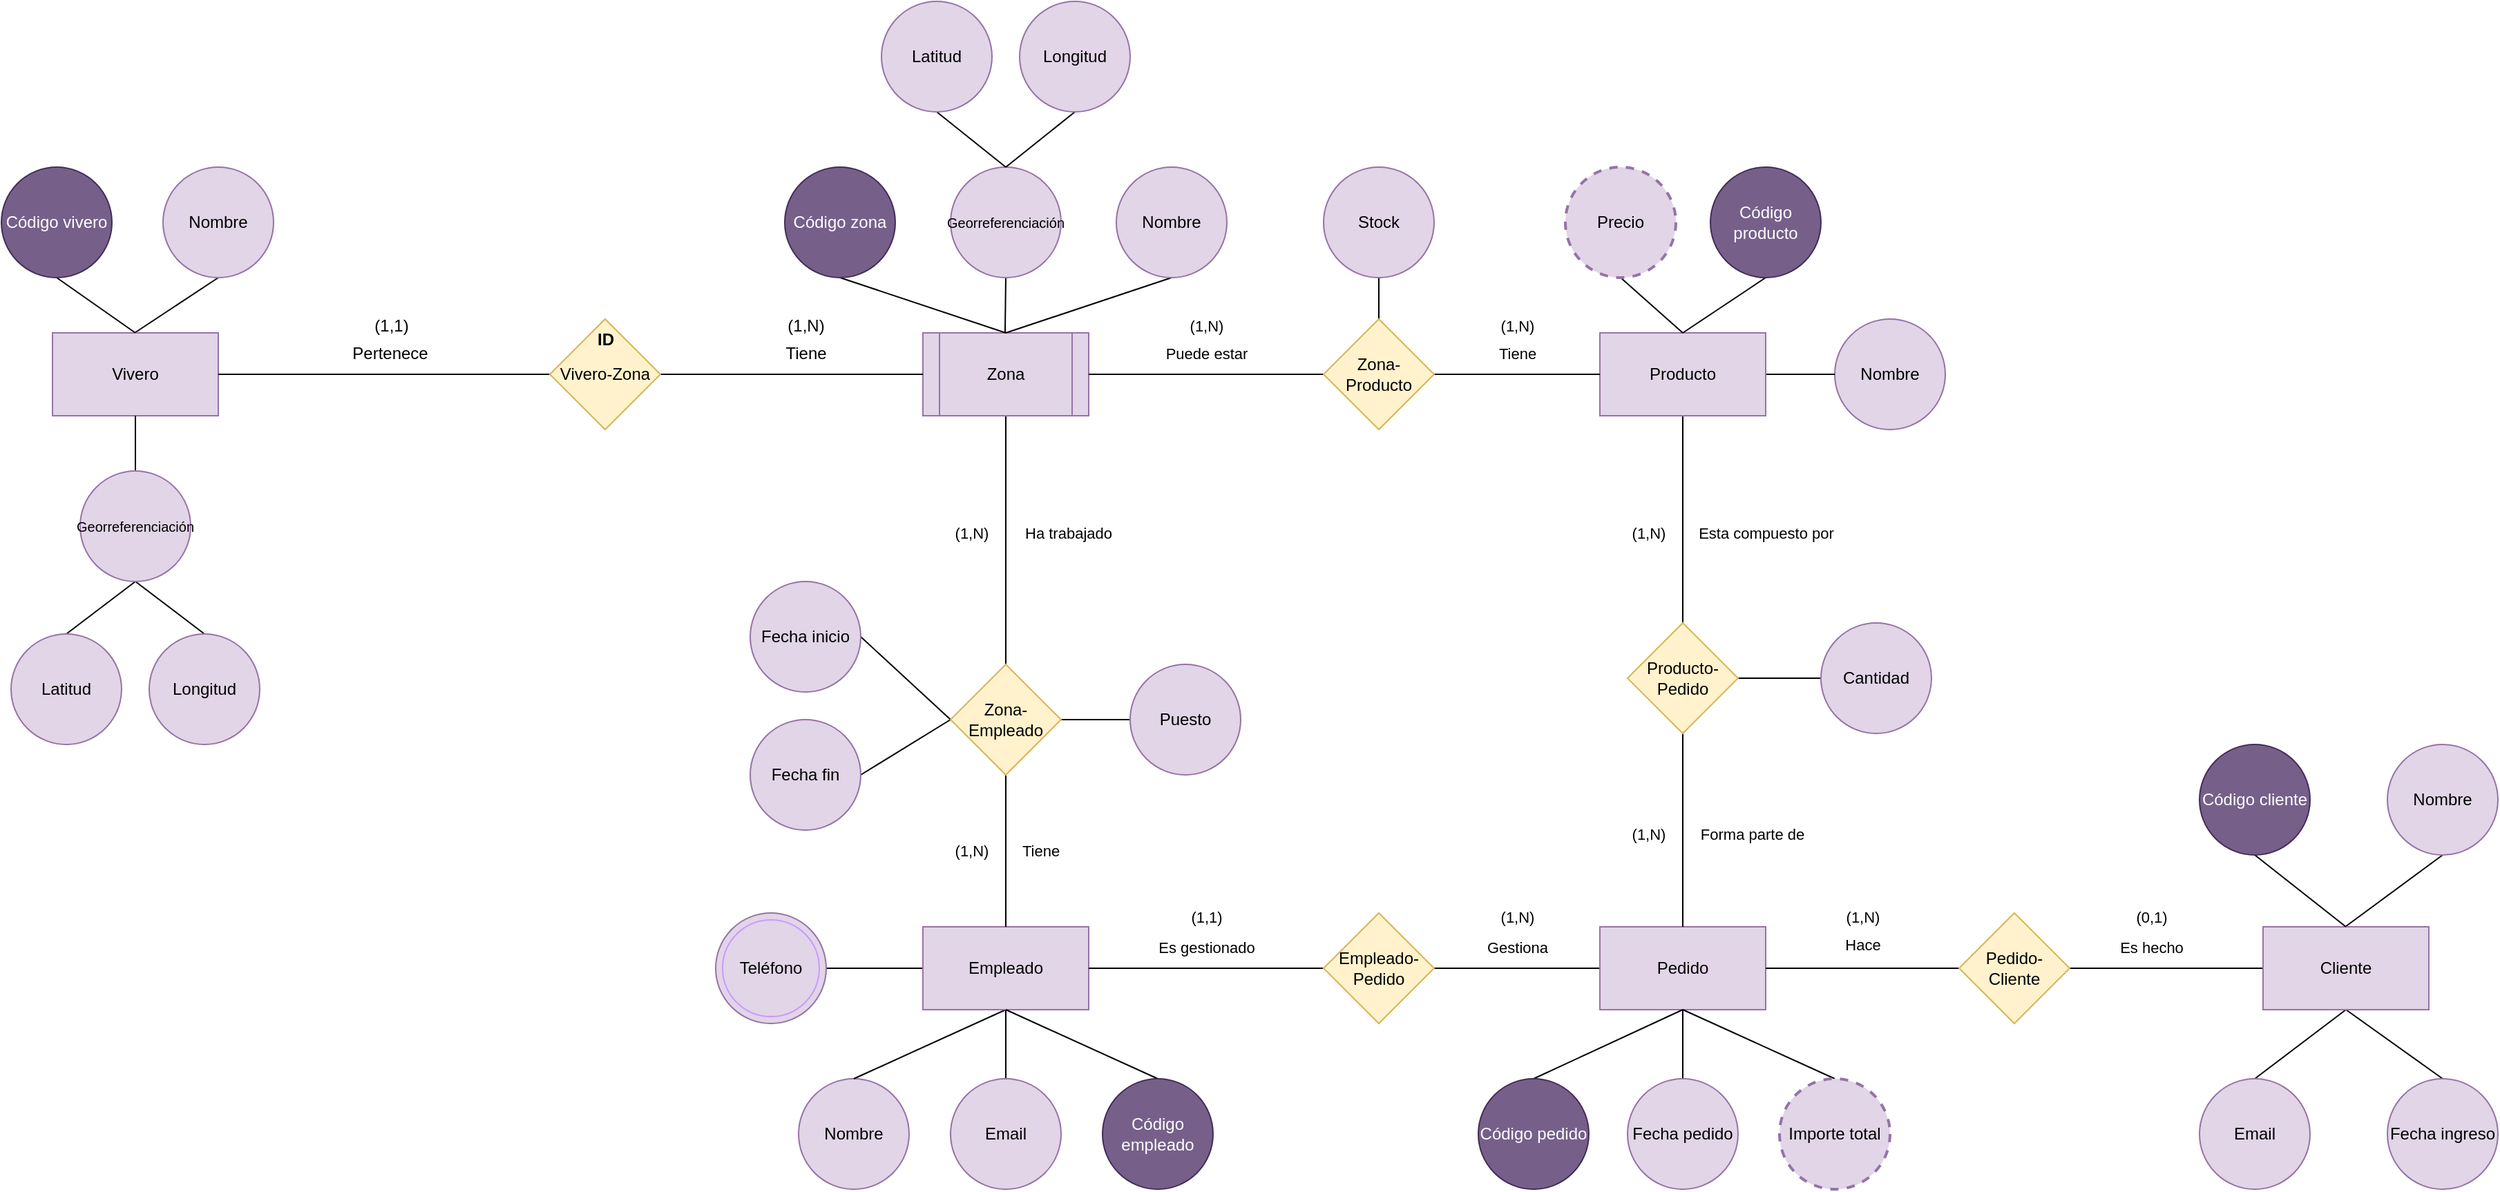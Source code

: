 <mxfile version="24.7.17">
  <diagram name="Página-1" id="ubwTDjvy3vEBKTq-KGEk">
    <mxGraphModel dx="699" dy="771" grid="1" gridSize="10" guides="1" tooltips="1" connect="1" arrows="1" fold="1" page="1" pageScale="1" pageWidth="827" pageHeight="1169" math="0" shadow="0">
      <root>
        <mxCell id="0" />
        <mxCell id="1" parent="0" />
        <mxCell id="lcXybXH8hZFBGXkuBmmu-11" style="edgeStyle=none;rounded=0;orthogonalLoop=1;jettySize=auto;html=1;exitX=0.5;exitY=1;exitDx=0;exitDy=0;endArrow=none;endFill=0;" parent="1" source="lcXybXH8hZFBGXkuBmmu-2" edge="1">
          <mxGeometry relative="1" as="geometry">
            <mxPoint x="229.471" y="350" as="targetPoint" />
          </mxGeometry>
        </mxCell>
        <mxCell id="lcXybXH8hZFBGXkuBmmu-2" value="Nombre" style="ellipse;whiteSpace=wrap;html=1;aspect=fixed;fillColor=#e1d5e7;strokeColor=#9673a6;" parent="1" vertex="1">
          <mxGeometry x="250" y="230" width="80" height="80" as="geometry" />
        </mxCell>
        <mxCell id="lcXybXH8hZFBGXkuBmmu-4" value="Vivero" style="rounded=0;whiteSpace=wrap;html=1;fillColor=#e1d5e7;strokeColor=#9673a6;" parent="1" vertex="1">
          <mxGeometry x="170" y="350" width="120" height="60" as="geometry" />
        </mxCell>
        <mxCell id="lcXybXH8hZFBGXkuBmmu-12" style="edgeStyle=none;rounded=0;orthogonalLoop=1;jettySize=auto;html=1;exitX=0.5;exitY=1;exitDx=0;exitDy=0;endArrow=none;endFill=0;" parent="1" source="lcXybXH8hZFBGXkuBmmu-5" edge="1">
          <mxGeometry relative="1" as="geometry">
            <mxPoint x="230" y="350" as="targetPoint" />
          </mxGeometry>
        </mxCell>
        <mxCell id="lcXybXH8hZFBGXkuBmmu-5" value="Código vivero" style="ellipse;whiteSpace=wrap;html=1;aspect=fixed;fillColor=#76608a;strokeColor=#432D57;fontColor=#ffffff;" parent="1" vertex="1">
          <mxGeometry x="133" y="230" width="80" height="80" as="geometry" />
        </mxCell>
        <mxCell id="lcXybXH8hZFBGXkuBmmu-13" style="edgeStyle=none;rounded=0;orthogonalLoop=1;jettySize=auto;html=1;exitX=0.5;exitY=0;exitDx=0;exitDy=0;entryX=0.5;entryY=1;entryDx=0;entryDy=0;endArrow=none;endFill=0;" parent="1" source="lcXybXH8hZFBGXkuBmmu-7" target="lcXybXH8hZFBGXkuBmmu-4" edge="1">
          <mxGeometry relative="1" as="geometry" />
        </mxCell>
        <mxCell id="Vtdq9XzQwyCrsFQMk_YT-7" style="edgeStyle=none;rounded=0;orthogonalLoop=1;jettySize=auto;html=1;exitX=0.5;exitY=1;exitDx=0;exitDy=0;entryX=0.5;entryY=0;entryDx=0;entryDy=0;endArrow=none;endFill=0;" parent="1" source="lcXybXH8hZFBGXkuBmmu-7" target="Vtdq9XzQwyCrsFQMk_YT-6" edge="1">
          <mxGeometry relative="1" as="geometry" />
        </mxCell>
        <mxCell id="Vtdq9XzQwyCrsFQMk_YT-8" style="edgeStyle=none;rounded=0;orthogonalLoop=1;jettySize=auto;html=1;exitX=0.5;exitY=1;exitDx=0;exitDy=0;entryX=0.5;entryY=0;entryDx=0;entryDy=0;endArrow=none;endFill=0;" parent="1" source="lcXybXH8hZFBGXkuBmmu-7" target="Vtdq9XzQwyCrsFQMk_YT-5" edge="1">
          <mxGeometry relative="1" as="geometry" />
        </mxCell>
        <mxCell id="lcXybXH8hZFBGXkuBmmu-7" value="&lt;font style=&quot;font-size: 10px;&quot;&gt;Georreferenciación&lt;/font&gt;" style="ellipse;whiteSpace=wrap;html=1;aspect=fixed;fillColor=#e1d5e7;strokeColor=#9673a6;" parent="1" vertex="1">
          <mxGeometry x="190" y="450" width="80" height="80" as="geometry" />
        </mxCell>
        <mxCell id="lcXybXH8hZFBGXkuBmmu-15" style="edgeStyle=none;rounded=0;orthogonalLoop=1;jettySize=auto;html=1;exitX=0.5;exitY=1;exitDx=0;exitDy=0;endArrow=none;endFill=0;" parent="1" source="Vtdq9XzQwyCrsFQMk_YT-11" edge="1">
          <mxGeometry relative="1" as="geometry">
            <mxPoint x="859.471" y="350" as="targetPoint" />
            <mxPoint x="860" y="310" as="sourcePoint" />
          </mxGeometry>
        </mxCell>
        <mxCell id="lcXybXH8hZFBGXkuBmmu-70" style="edgeStyle=none;shape=connector;rounded=0;orthogonalLoop=1;jettySize=auto;html=1;exitX=0.5;exitY=1;exitDx=0;exitDy=0;entryX=0.5;entryY=0;entryDx=0;entryDy=0;strokeColor=default;align=center;verticalAlign=middle;fontFamily=Helvetica;fontSize=11;fontColor=default;labelBackgroundColor=default;endArrow=none;endFill=0;" parent="1" source="lcXybXH8hZFBGXkuBmmu-17" target="lcXybXH8hZFBGXkuBmmu-69" edge="1">
          <mxGeometry relative="1" as="geometry" />
        </mxCell>
        <mxCell id="lcXybXH8hZFBGXkuBmmu-17" value="Zona" style="shape=process;whiteSpace=wrap;html=1;backgroundOutline=1;fillColor=#e1d5e7;strokeColor=#9673a6;" parent="1" vertex="1">
          <mxGeometry x="800" y="350" width="120" height="60" as="geometry" />
        </mxCell>
        <mxCell id="lcXybXH8hZFBGXkuBmmu-18" style="edgeStyle=none;rounded=0;orthogonalLoop=1;jettySize=auto;html=1;exitX=0.5;exitY=1;exitDx=0;exitDy=0;endArrow=none;endFill=0;" parent="1" source="lcXybXH8hZFBGXkuBmmu-19" edge="1">
          <mxGeometry relative="1" as="geometry">
            <mxPoint x="860" y="350" as="targetPoint" />
          </mxGeometry>
        </mxCell>
        <mxCell id="lcXybXH8hZFBGXkuBmmu-19" value="Código zona" style="ellipse;whiteSpace=wrap;html=1;aspect=fixed;fillColor=#76608a;strokeColor=#432D57;fontColor=#ffffff;" parent="1" vertex="1">
          <mxGeometry x="700" y="230" width="80" height="80" as="geometry" />
        </mxCell>
        <mxCell id="lcXybXH8hZFBGXkuBmmu-24" style="edgeStyle=none;rounded=0;orthogonalLoop=1;jettySize=auto;html=1;exitX=0.5;exitY=1;exitDx=0;exitDy=0;entryX=0.5;entryY=0;entryDx=0;entryDy=0;endArrow=none;endFill=0;" parent="1" source="lcXybXH8hZFBGXkuBmmu-25" target="lcXybXH8hZFBGXkuBmmu-17" edge="1">
          <mxGeometry relative="1" as="geometry" />
        </mxCell>
        <mxCell id="lcXybXH8hZFBGXkuBmmu-25" value="Nombre" style="ellipse;whiteSpace=wrap;html=1;aspect=fixed;fillColor=#e1d5e7;strokeColor=#9673a6;" parent="1" vertex="1">
          <mxGeometry x="940" y="230" width="80" height="80" as="geometry" />
        </mxCell>
        <mxCell id="lcXybXH8hZFBGXkuBmmu-28" style="edgeStyle=none;rounded=0;orthogonalLoop=1;jettySize=auto;html=1;exitX=1;exitY=0.5;exitDx=0;exitDy=0;entryX=0;entryY=0.5;entryDx=0;entryDy=0;endArrow=none;endFill=0;" parent="1" source="lcXybXH8hZFBGXkuBmmu-27" target="lcXybXH8hZFBGXkuBmmu-17" edge="1">
          <mxGeometry relative="1" as="geometry" />
        </mxCell>
        <mxCell id="lcXybXH8hZFBGXkuBmmu-29" style="edgeStyle=none;rounded=0;orthogonalLoop=1;jettySize=auto;html=1;exitX=0;exitY=0.5;exitDx=0;exitDy=0;entryX=1;entryY=0.5;entryDx=0;entryDy=0;endArrow=none;endFill=0;" parent="1" source="lcXybXH8hZFBGXkuBmmu-27" target="lcXybXH8hZFBGXkuBmmu-4" edge="1">
          <mxGeometry relative="1" as="geometry" />
        </mxCell>
        <mxCell id="lcXybXH8hZFBGXkuBmmu-27" value="Vivero-Zona" style="rhombus;whiteSpace=wrap;html=1;fillColor=#fff2cc;strokeColor=#d6b656;" parent="1" vertex="1">
          <mxGeometry x="530" y="340" width="80" height="80" as="geometry" />
        </mxCell>
        <mxCell id="lcXybXH8hZFBGXkuBmmu-30" value="(1,N)" style="text;html=1;align=center;verticalAlign=middle;resizable=0;points=[];autosize=1;strokeColor=none;fillColor=none;" parent="1" vertex="1">
          <mxGeometry x="690" y="330" width="50" height="30" as="geometry" />
        </mxCell>
        <mxCell id="lcXybXH8hZFBGXkuBmmu-31" value="Tiene" style="text;html=1;align=center;verticalAlign=middle;resizable=0;points=[];autosize=1;strokeColor=none;fillColor=none;" parent="1" vertex="1">
          <mxGeometry x="690" y="350" width="50" height="30" as="geometry" />
        </mxCell>
        <mxCell id="lcXybXH8hZFBGXkuBmmu-32" value="(1,1)" style="text;html=1;align=center;verticalAlign=middle;resizable=0;points=[];autosize=1;strokeColor=none;fillColor=none;" parent="1" vertex="1">
          <mxGeometry x="390" y="330" width="50" height="30" as="geometry" />
        </mxCell>
        <mxCell id="lcXybXH8hZFBGXkuBmmu-33" value="Pertenece" style="text;html=1;align=center;verticalAlign=middle;resizable=0;points=[];autosize=1;strokeColor=none;fillColor=none;" parent="1" vertex="1">
          <mxGeometry x="373.5" y="350" width="80" height="30" as="geometry" />
        </mxCell>
        <mxCell id="lcXybXH8hZFBGXkuBmmu-34" value="&lt;b&gt;ID&lt;/b&gt;" style="text;html=1;align=center;verticalAlign=middle;resizable=0;points=[];autosize=1;strokeColor=none;fillColor=none;" parent="1" vertex="1">
          <mxGeometry x="550" y="340" width="40" height="30" as="geometry" />
        </mxCell>
        <mxCell id="lcXybXH8hZFBGXkuBmmu-36" value="Nombre" style="ellipse;whiteSpace=wrap;html=1;aspect=fixed;fillColor=#e1d5e7;strokeColor=#9673a6;" parent="1" vertex="1">
          <mxGeometry x="1460" y="340" width="80" height="80" as="geometry" />
        </mxCell>
        <mxCell id="lcXybXH8hZFBGXkuBmmu-176" style="edgeStyle=none;shape=connector;rounded=0;orthogonalLoop=1;jettySize=auto;html=1;exitX=1;exitY=0.5;exitDx=0;exitDy=0;entryX=0;entryY=0.5;entryDx=0;entryDy=0;strokeColor=default;align=center;verticalAlign=middle;fontFamily=Helvetica;fontSize=11;fontColor=default;labelBackgroundColor=default;endArrow=none;endFill=0;" parent="1" source="lcXybXH8hZFBGXkuBmmu-37" target="lcXybXH8hZFBGXkuBmmu-36" edge="1">
          <mxGeometry relative="1" as="geometry" />
        </mxCell>
        <mxCell id="lcXybXH8hZFBGXkuBmmu-178" style="edgeStyle=none;shape=connector;rounded=0;orthogonalLoop=1;jettySize=auto;html=1;exitX=0.5;exitY=1;exitDx=0;exitDy=0;entryX=0.5;entryY=0;entryDx=0;entryDy=0;strokeColor=default;align=center;verticalAlign=middle;fontFamily=Helvetica;fontSize=11;fontColor=default;labelBackgroundColor=default;endArrow=none;endFill=0;" parent="1" source="lcXybXH8hZFBGXkuBmmu-37" target="lcXybXH8hZFBGXkuBmmu-177" edge="1">
          <mxGeometry relative="1" as="geometry" />
        </mxCell>
        <mxCell id="lcXybXH8hZFBGXkuBmmu-37" value="Producto" style="rounded=0;whiteSpace=wrap;html=1;fillColor=#e1d5e7;strokeColor=#9673a6;" parent="1" vertex="1">
          <mxGeometry x="1290" y="350" width="120" height="60" as="geometry" />
        </mxCell>
        <mxCell id="lcXybXH8hZFBGXkuBmmu-175" style="edgeStyle=none;shape=connector;rounded=0;orthogonalLoop=1;jettySize=auto;html=1;exitX=0.5;exitY=1;exitDx=0;exitDy=0;strokeColor=default;align=center;verticalAlign=middle;fontFamily=Helvetica;fontSize=11;fontColor=default;labelBackgroundColor=default;endArrow=none;endFill=0;" parent="1" source="lcXybXH8hZFBGXkuBmmu-41" edge="1">
          <mxGeometry relative="1" as="geometry">
            <mxPoint x="1350" y="350" as="targetPoint" />
          </mxGeometry>
        </mxCell>
        <mxCell id="lcXybXH8hZFBGXkuBmmu-41" value="Precio" style="ellipse;whiteSpace=wrap;html=1;aspect=fixed;fillColor=#e1d5e7;strokeColor=#9673a6;dashed=1;strokeWidth=2;" parent="1" vertex="1">
          <mxGeometry x="1265" y="230" width="80" height="80" as="geometry" />
        </mxCell>
        <mxCell id="lcXybXH8hZFBGXkuBmmu-173" style="edgeStyle=none;shape=connector;rounded=0;orthogonalLoop=1;jettySize=auto;html=1;exitX=0.5;exitY=1;exitDx=0;exitDy=0;strokeColor=default;align=center;verticalAlign=middle;fontFamily=Helvetica;fontSize=11;fontColor=default;labelBackgroundColor=default;endArrow=none;endFill=0;" parent="1" source="lcXybXH8hZFBGXkuBmmu-43" edge="1">
          <mxGeometry relative="1" as="geometry">
            <mxPoint x="1350" y="350" as="targetPoint" />
          </mxGeometry>
        </mxCell>
        <mxCell id="lcXybXH8hZFBGXkuBmmu-43" value="Código producto" style="ellipse;whiteSpace=wrap;html=1;aspect=fixed;fillColor=#76608a;strokeColor=#432D57;fontColor=#ffffff;" parent="1" vertex="1">
          <mxGeometry x="1370" y="230" width="80" height="80" as="geometry" />
        </mxCell>
        <mxCell id="Vtdq9XzQwyCrsFQMk_YT-4" style="edgeStyle=none;rounded=0;orthogonalLoop=1;jettySize=auto;html=1;exitX=0.5;exitY=1;exitDx=0;exitDy=0;entryX=0.5;entryY=0;entryDx=0;entryDy=0;endArrow=none;endFill=0;" parent="1" source="lcXybXH8hZFBGXkuBmmu-45" target="lcXybXH8hZFBGXkuBmmu-51" edge="1">
          <mxGeometry relative="1" as="geometry" />
        </mxCell>
        <mxCell id="lcXybXH8hZFBGXkuBmmu-45" value="Stock" style="ellipse;whiteSpace=wrap;html=1;aspect=fixed;fillColor=#e1d5e7;strokeColor=#9673a6;" parent="1" vertex="1">
          <mxGeometry x="1090" y="230" width="80" height="80" as="geometry" />
        </mxCell>
        <mxCell id="lcXybXH8hZFBGXkuBmmu-52" style="edgeStyle=none;shape=connector;rounded=0;orthogonalLoop=1;jettySize=auto;html=1;exitX=1;exitY=0.5;exitDx=0;exitDy=0;entryX=0;entryY=0.5;entryDx=0;entryDy=0;strokeColor=default;align=center;verticalAlign=middle;fontFamily=Helvetica;fontSize=11;fontColor=default;labelBackgroundColor=default;endArrow=none;endFill=0;" parent="1" source="lcXybXH8hZFBGXkuBmmu-51" target="lcXybXH8hZFBGXkuBmmu-37" edge="1">
          <mxGeometry relative="1" as="geometry" />
        </mxCell>
        <mxCell id="lcXybXH8hZFBGXkuBmmu-53" style="edgeStyle=none;shape=connector;rounded=0;orthogonalLoop=1;jettySize=auto;html=1;exitX=0;exitY=0.5;exitDx=0;exitDy=0;strokeColor=default;align=center;verticalAlign=middle;fontFamily=Helvetica;fontSize=11;fontColor=default;labelBackgroundColor=default;endArrow=none;endFill=0;" parent="1" source="lcXybXH8hZFBGXkuBmmu-51" target="lcXybXH8hZFBGXkuBmmu-17" edge="1">
          <mxGeometry relative="1" as="geometry" />
        </mxCell>
        <mxCell id="lcXybXH8hZFBGXkuBmmu-51" value="Zona-Producto" style="rhombus;whiteSpace=wrap;html=1;fillColor=#fff2cc;strokeColor=#d6b656;" parent="1" vertex="1">
          <mxGeometry x="1090" y="340" width="80" height="80" as="geometry" />
        </mxCell>
        <mxCell id="lcXybXH8hZFBGXkuBmmu-54" value="(1,N)" style="text;html=1;align=center;verticalAlign=middle;resizable=0;points=[];autosize=1;strokeColor=none;fillColor=none;fontFamily=Helvetica;fontSize=11;fontColor=default;labelBackgroundColor=default;" parent="1" vertex="1">
          <mxGeometry x="1205" y="330" width="50" height="30" as="geometry" />
        </mxCell>
        <mxCell id="lcXybXH8hZFBGXkuBmmu-55" value="(1,N)" style="text;html=1;align=center;verticalAlign=middle;resizable=0;points=[];autosize=1;strokeColor=none;fillColor=none;fontFamily=Helvetica;fontSize=11;fontColor=default;labelBackgroundColor=default;" parent="1" vertex="1">
          <mxGeometry x="980" y="330" width="50" height="30" as="geometry" />
        </mxCell>
        <mxCell id="lcXybXH8hZFBGXkuBmmu-56" value="Puede estar" style="text;html=1;align=center;verticalAlign=middle;resizable=0;points=[];autosize=1;strokeColor=none;fillColor=none;fontFamily=Helvetica;fontSize=11;fontColor=default;labelBackgroundColor=default;" parent="1" vertex="1">
          <mxGeometry x="965" y="350" width="80" height="30" as="geometry" />
        </mxCell>
        <mxCell id="lcXybXH8hZFBGXkuBmmu-57" value="Tiene" style="text;html=1;align=center;verticalAlign=middle;resizable=0;points=[];autosize=1;strokeColor=none;fillColor=none;fontFamily=Helvetica;fontSize=11;fontColor=default;labelBackgroundColor=default;" parent="1" vertex="1">
          <mxGeometry x="1205" y="350" width="50" height="30" as="geometry" />
        </mxCell>
        <mxCell id="lcXybXH8hZFBGXkuBmmu-59" value="Nombre" style="ellipse;whiteSpace=wrap;html=1;aspect=fixed;fillColor=#e1d5e7;strokeColor=#9673a6;" parent="1" vertex="1">
          <mxGeometry x="710" y="890" width="80" height="80" as="geometry" />
        </mxCell>
        <mxCell id="Vtdq9XzQwyCrsFQMk_YT-25" style="edgeStyle=none;rounded=0;orthogonalLoop=1;jettySize=auto;html=1;exitX=0.5;exitY=1;exitDx=0;exitDy=0;entryX=0.5;entryY=0;entryDx=0;entryDy=0;endArrow=none;endFill=0;" parent="1" source="lcXybXH8hZFBGXkuBmmu-60" target="lcXybXH8hZFBGXkuBmmu-59" edge="1">
          <mxGeometry relative="1" as="geometry" />
        </mxCell>
        <mxCell id="Vtdq9XzQwyCrsFQMk_YT-30" style="edgeStyle=none;rounded=0;orthogonalLoop=1;jettySize=auto;html=1;exitX=0.5;exitY=1;exitDx=0;exitDy=0;entryX=0.5;entryY=0;entryDx=0;entryDy=0;endArrow=none;endFill=0;" parent="1" source="lcXybXH8hZFBGXkuBmmu-60" target="Vtdq9XzQwyCrsFQMk_YT-28" edge="1">
          <mxGeometry relative="1" as="geometry" />
        </mxCell>
        <mxCell id="PBJXtQZ7Ftwe243I4YrN-2" style="edgeStyle=orthogonalEdgeStyle;rounded=0;orthogonalLoop=1;jettySize=auto;html=1;exitX=0;exitY=0.5;exitDx=0;exitDy=0;entryX=1;entryY=0.5;entryDx=0;entryDy=0;endArrow=none;endFill=0;" edge="1" parent="1" source="lcXybXH8hZFBGXkuBmmu-60" target="PBJXtQZ7Ftwe243I4YrN-1">
          <mxGeometry relative="1" as="geometry" />
        </mxCell>
        <mxCell id="lcXybXH8hZFBGXkuBmmu-60" value="Empleado" style="rounded=0;whiteSpace=wrap;html=1;fillColor=#e1d5e7;strokeColor=#9673a6;" parent="1" vertex="1">
          <mxGeometry x="800" y="780" width="120" height="60" as="geometry" />
        </mxCell>
        <mxCell id="lcXybXH8hZFBGXkuBmmu-63" style="edgeStyle=none;rounded=0;orthogonalLoop=1;jettySize=auto;html=1;exitX=0.5;exitY=0;exitDx=0;exitDy=0;entryX=0.5;entryY=1;entryDx=0;entryDy=0;endArrow=none;endFill=0;" parent="1" source="lcXybXH8hZFBGXkuBmmu-64" target="lcXybXH8hZFBGXkuBmmu-60" edge="1">
          <mxGeometry relative="1" as="geometry" />
        </mxCell>
        <mxCell id="lcXybXH8hZFBGXkuBmmu-64" value="Código empleado" style="ellipse;whiteSpace=wrap;html=1;aspect=fixed;fillColor=#76608a;strokeColor=#432D57;fontColor=#ffffff;" parent="1" vertex="1">
          <mxGeometry x="930" y="890" width="80" height="80" as="geometry" />
        </mxCell>
        <mxCell id="lcXybXH8hZFBGXkuBmmu-71" style="edgeStyle=none;shape=connector;rounded=0;orthogonalLoop=1;jettySize=auto;html=1;exitX=0.5;exitY=1;exitDx=0;exitDy=0;entryX=0.5;entryY=0;entryDx=0;entryDy=0;strokeColor=default;align=center;verticalAlign=middle;fontFamily=Helvetica;fontSize=11;fontColor=default;labelBackgroundColor=default;endArrow=none;endFill=0;" parent="1" source="lcXybXH8hZFBGXkuBmmu-69" target="lcXybXH8hZFBGXkuBmmu-60" edge="1">
          <mxGeometry relative="1" as="geometry" />
        </mxCell>
        <mxCell id="Vtdq9XzQwyCrsFQMk_YT-2" style="edgeStyle=none;rounded=0;orthogonalLoop=1;jettySize=auto;html=1;exitX=0;exitY=0.5;exitDx=0;exitDy=0;entryX=1;entryY=0.5;entryDx=0;entryDy=0;endArrow=none;endFill=0;" parent="1" source="lcXybXH8hZFBGXkuBmmu-69" target="lcXybXH8hZFBGXkuBmmu-88" edge="1">
          <mxGeometry relative="1" as="geometry" />
        </mxCell>
        <mxCell id="Vtdq9XzQwyCrsFQMk_YT-3" style="edgeStyle=none;rounded=0;orthogonalLoop=1;jettySize=auto;html=1;exitX=0;exitY=0.5;exitDx=0;exitDy=0;entryX=1;entryY=0.5;entryDx=0;entryDy=0;endArrow=none;endFill=0;" parent="1" source="lcXybXH8hZFBGXkuBmmu-69" target="lcXybXH8hZFBGXkuBmmu-79" edge="1">
          <mxGeometry relative="1" as="geometry" />
        </mxCell>
        <mxCell id="Vtdq9XzQwyCrsFQMk_YT-27" style="edgeStyle=none;rounded=0;orthogonalLoop=1;jettySize=auto;html=1;exitX=1;exitY=0.5;exitDx=0;exitDy=0;entryX=0;entryY=0.5;entryDx=0;entryDy=0;endArrow=none;endFill=0;" parent="1" source="lcXybXH8hZFBGXkuBmmu-69" target="Vtdq9XzQwyCrsFQMk_YT-26" edge="1">
          <mxGeometry relative="1" as="geometry" />
        </mxCell>
        <mxCell id="lcXybXH8hZFBGXkuBmmu-69" value="Zona-Empleado" style="rhombus;whiteSpace=wrap;html=1;fillColor=#fff2cc;strokeColor=#d6b656;" parent="1" vertex="1">
          <mxGeometry x="820" y="590" width="80" height="80" as="geometry" />
        </mxCell>
        <mxCell id="lcXybXH8hZFBGXkuBmmu-73" value="Tiene" style="text;html=1;align=center;verticalAlign=middle;resizable=0;points=[];autosize=1;strokeColor=none;fillColor=none;fontFamily=Helvetica;fontSize=11;fontColor=default;labelBackgroundColor=default;" parent="1" vertex="1">
          <mxGeometry x="860" y="710" width="50" height="30" as="geometry" />
        </mxCell>
        <mxCell id="lcXybXH8hZFBGXkuBmmu-74" value="Ha trabajado" style="text;html=1;align=center;verticalAlign=middle;resizable=0;points=[];autosize=1;strokeColor=none;fillColor=none;fontFamily=Helvetica;fontSize=11;fontColor=default;labelBackgroundColor=default;" parent="1" vertex="1">
          <mxGeometry x="860" y="480" width="90" height="30" as="geometry" />
        </mxCell>
        <mxCell id="lcXybXH8hZFBGXkuBmmu-75" value="(1,N)" style="text;html=1;align=center;verticalAlign=middle;resizable=0;points=[];autosize=1;strokeColor=none;fillColor=none;fontFamily=Helvetica;fontSize=11;fontColor=default;labelBackgroundColor=default;" parent="1" vertex="1">
          <mxGeometry x="810" y="480" width="50" height="30" as="geometry" />
        </mxCell>
        <mxCell id="lcXybXH8hZFBGXkuBmmu-76" value="(1,N)" style="text;html=1;align=center;verticalAlign=middle;resizable=0;points=[];autosize=1;strokeColor=none;fillColor=none;fontFamily=Helvetica;fontSize=11;fontColor=default;labelBackgroundColor=default;" parent="1" vertex="1">
          <mxGeometry x="810" y="710" width="50" height="30" as="geometry" />
        </mxCell>
        <mxCell id="lcXybXH8hZFBGXkuBmmu-79" value="Fecha fin" style="ellipse;whiteSpace=wrap;html=1;aspect=fixed;fillColor=#e1d5e7;strokeColor=#9673a6;" parent="1" vertex="1">
          <mxGeometry x="675" y="630" width="80" height="80" as="geometry" />
        </mxCell>
        <mxCell id="lcXybXH8hZFBGXkuBmmu-88" value="Fecha inicio" style="ellipse;whiteSpace=wrap;html=1;aspect=fixed;fillColor=#e1d5e7;strokeColor=#9673a6;" parent="1" vertex="1">
          <mxGeometry x="675" y="530" width="80" height="80" as="geometry" />
        </mxCell>
        <mxCell id="lcXybXH8hZFBGXkuBmmu-121" style="edgeStyle=none;rounded=0;orthogonalLoop=1;jettySize=auto;html=1;exitX=0.5;exitY=1;exitDx=0;exitDy=0;endArrow=none;endFill=0;" parent="1" source="lcXybXH8hZFBGXkuBmmu-122" edge="1">
          <mxGeometry relative="1" as="geometry">
            <mxPoint x="1829.471" y="780" as="targetPoint" />
          </mxGeometry>
        </mxCell>
        <mxCell id="lcXybXH8hZFBGXkuBmmu-122" value="Nombre" style="ellipse;whiteSpace=wrap;html=1;aspect=fixed;fillColor=#e1d5e7;strokeColor=#9673a6;" parent="1" vertex="1">
          <mxGeometry x="1860" y="648" width="80" height="80" as="geometry" />
        </mxCell>
        <mxCell id="lcXybXH8hZFBGXkuBmmu-158" style="edgeStyle=none;shape=connector;rounded=0;orthogonalLoop=1;jettySize=auto;html=1;exitX=0.5;exitY=1;exitDx=0;exitDy=0;entryX=0.5;entryY=0;entryDx=0;entryDy=0;strokeColor=default;align=center;verticalAlign=middle;fontFamily=Helvetica;fontSize=11;fontColor=default;labelBackgroundColor=default;endArrow=none;endFill=0;" parent="1" source="lcXybXH8hZFBGXkuBmmu-123" target="lcXybXH8hZFBGXkuBmmu-129" edge="1">
          <mxGeometry relative="1" as="geometry" />
        </mxCell>
        <mxCell id="lcXybXH8hZFBGXkuBmmu-160" style="edgeStyle=none;shape=connector;rounded=0;orthogonalLoop=1;jettySize=auto;html=1;exitX=0;exitY=0.5;exitDx=0;exitDy=0;entryX=1;entryY=0.5;entryDx=0;entryDy=0;strokeColor=default;align=center;verticalAlign=middle;fontFamily=Helvetica;fontSize=11;fontColor=default;labelBackgroundColor=default;endArrow=none;endFill=0;" parent="1" source="lcXybXH8hZFBGXkuBmmu-123" target="lcXybXH8hZFBGXkuBmmu-159" edge="1">
          <mxGeometry relative="1" as="geometry" />
        </mxCell>
        <mxCell id="Vtdq9XzQwyCrsFQMk_YT-31" style="edgeStyle=none;rounded=0;orthogonalLoop=1;jettySize=auto;html=1;exitX=0.5;exitY=1;exitDx=0;exitDy=0;entryX=0.5;entryY=0;entryDx=0;entryDy=0;endArrow=none;endFill=0;" parent="1" source="lcXybXH8hZFBGXkuBmmu-123" target="lcXybXH8hZFBGXkuBmmu-131" edge="1">
          <mxGeometry relative="1" as="geometry" />
        </mxCell>
        <mxCell id="lcXybXH8hZFBGXkuBmmu-123" value="Cliente" style="rounded=0;whiteSpace=wrap;html=1;fillColor=#e1d5e7;strokeColor=#9673a6;" parent="1" vertex="1">
          <mxGeometry x="1770" y="780" width="120" height="60" as="geometry" />
        </mxCell>
        <mxCell id="Vtdq9XzQwyCrsFQMk_YT-32" style="edgeStyle=none;rounded=0;orthogonalLoop=1;jettySize=auto;html=1;exitX=0.5;exitY=1;exitDx=0;exitDy=0;entryX=0.5;entryY=0;entryDx=0;entryDy=0;endArrow=none;endFill=0;" parent="1" source="lcXybXH8hZFBGXkuBmmu-125" target="lcXybXH8hZFBGXkuBmmu-123" edge="1">
          <mxGeometry relative="1" as="geometry" />
        </mxCell>
        <mxCell id="lcXybXH8hZFBGXkuBmmu-125" value="Código cliente" style="ellipse;whiteSpace=wrap;html=1;aspect=fixed;fillColor=#76608a;strokeColor=#432D57;fontColor=#ffffff;" parent="1" vertex="1">
          <mxGeometry x="1724" y="648" width="80" height="80" as="geometry" />
        </mxCell>
        <mxCell id="lcXybXH8hZFBGXkuBmmu-129" value="Fecha ingreso" style="ellipse;whiteSpace=wrap;html=1;aspect=fixed;fillColor=#e1d5e7;strokeColor=#9673a6;" parent="1" vertex="1">
          <mxGeometry x="1860" y="890" width="80" height="80" as="geometry" />
        </mxCell>
        <mxCell id="lcXybXH8hZFBGXkuBmmu-131" value="Email" style="ellipse;whiteSpace=wrap;html=1;aspect=fixed;fillColor=#e1d5e7;strokeColor=#9673a6;" parent="1" vertex="1">
          <mxGeometry x="1724" y="890" width="80" height="80" as="geometry" />
        </mxCell>
        <mxCell id="lcXybXH8hZFBGXkuBmmu-162" style="edgeStyle=none;shape=connector;rounded=0;orthogonalLoop=1;jettySize=auto;html=1;exitX=0;exitY=0.5;exitDx=0;exitDy=0;entryX=1;entryY=0.5;entryDx=0;entryDy=0;strokeColor=default;align=center;verticalAlign=middle;fontFamily=Helvetica;fontSize=11;fontColor=default;labelBackgroundColor=default;endArrow=none;endFill=0;" parent="1" source="lcXybXH8hZFBGXkuBmmu-151" target="lcXybXH8hZFBGXkuBmmu-156" edge="1">
          <mxGeometry relative="1" as="geometry" />
        </mxCell>
        <mxCell id="Vtdq9XzQwyCrsFQMk_YT-33" style="edgeStyle=none;rounded=0;orthogonalLoop=1;jettySize=auto;html=1;exitX=0.5;exitY=1;exitDx=0;exitDy=0;entryX=0.5;entryY=0;entryDx=0;entryDy=0;endArrow=none;endFill=0;" parent="1" source="lcXybXH8hZFBGXkuBmmu-151" target="Vtdq9XzQwyCrsFQMk_YT-23" edge="1">
          <mxGeometry relative="1" as="geometry" />
        </mxCell>
        <mxCell id="lcXybXH8hZFBGXkuBmmu-151" value="Pedido" style="rounded=0;whiteSpace=wrap;html=1;fillColor=#e1d5e7;strokeColor=#9673a6;" parent="1" vertex="1">
          <mxGeometry x="1290" y="780" width="120" height="60" as="geometry" />
        </mxCell>
        <mxCell id="lcXybXH8hZFBGXkuBmmu-152" style="edgeStyle=none;rounded=0;orthogonalLoop=1;jettySize=auto;html=1;exitX=0.5;exitY=0;exitDx=0;exitDy=0;entryX=0.5;entryY=1;entryDx=0;entryDy=0;endArrow=none;endFill=0;" parent="1" source="lcXybXH8hZFBGXkuBmmu-153" target="lcXybXH8hZFBGXkuBmmu-151" edge="1">
          <mxGeometry relative="1" as="geometry" />
        </mxCell>
        <mxCell id="lcXybXH8hZFBGXkuBmmu-153" value="Código pedido" style="ellipse;whiteSpace=wrap;html=1;aspect=fixed;fillColor=#76608a;strokeColor=#432D57;strokeWidth=1;fontColor=#ffffff;" parent="1" vertex="1">
          <mxGeometry x="1202" y="890" width="80" height="80" as="geometry" />
        </mxCell>
        <mxCell id="lcXybXH8hZFBGXkuBmmu-154" style="edgeStyle=none;rounded=0;orthogonalLoop=1;jettySize=auto;html=1;exitX=0.5;exitY=0;exitDx=0;exitDy=0;entryX=0.5;entryY=1;entryDx=0;entryDy=0;endArrow=none;endFill=0;" parent="1" source="lcXybXH8hZFBGXkuBmmu-155" target="lcXybXH8hZFBGXkuBmmu-151" edge="1">
          <mxGeometry relative="1" as="geometry" />
        </mxCell>
        <mxCell id="lcXybXH8hZFBGXkuBmmu-155" value="Importe total" style="ellipse;whiteSpace=wrap;html=1;aspect=fixed;fillColor=#e1d5e7;strokeColor=#9673a6;dashed=1;strokeWidth=2;" parent="1" vertex="1">
          <mxGeometry x="1420" y="890" width="80" height="80" as="geometry" />
        </mxCell>
        <mxCell id="lcXybXH8hZFBGXkuBmmu-163" style="edgeStyle=none;shape=connector;rounded=0;orthogonalLoop=1;jettySize=auto;html=1;exitX=0;exitY=0.5;exitDx=0;exitDy=0;entryX=1;entryY=0.5;entryDx=0;entryDy=0;strokeColor=default;align=center;verticalAlign=middle;fontFamily=Helvetica;fontSize=11;fontColor=default;labelBackgroundColor=default;endArrow=none;endFill=0;" parent="1" source="lcXybXH8hZFBGXkuBmmu-156" target="lcXybXH8hZFBGXkuBmmu-60" edge="1">
          <mxGeometry relative="1" as="geometry" />
        </mxCell>
        <mxCell id="lcXybXH8hZFBGXkuBmmu-156" value="Empleado-Pedido" style="rhombus;whiteSpace=wrap;html=1;fillColor=#fff2cc;strokeColor=#d6b656;" parent="1" vertex="1">
          <mxGeometry x="1090" y="770" width="80" height="80" as="geometry" />
        </mxCell>
        <mxCell id="lcXybXH8hZFBGXkuBmmu-161" style="edgeStyle=none;shape=connector;rounded=0;orthogonalLoop=1;jettySize=auto;html=1;exitX=0;exitY=0.5;exitDx=0;exitDy=0;entryX=1;entryY=0.5;entryDx=0;entryDy=0;strokeColor=default;align=center;verticalAlign=middle;fontFamily=Helvetica;fontSize=11;fontColor=default;labelBackgroundColor=default;endArrow=none;endFill=0;" parent="1" source="lcXybXH8hZFBGXkuBmmu-159" target="lcXybXH8hZFBGXkuBmmu-151" edge="1">
          <mxGeometry relative="1" as="geometry" />
        </mxCell>
        <mxCell id="lcXybXH8hZFBGXkuBmmu-159" value="Pedido-Cliente" style="rhombus;whiteSpace=wrap;html=1;fillColor=#fff2cc;strokeColor=#d6b656;" parent="1" vertex="1">
          <mxGeometry x="1550" y="770" width="80" height="80" as="geometry" />
        </mxCell>
        <mxCell id="lcXybXH8hZFBGXkuBmmu-164" value="(1,N)" style="text;html=1;align=center;verticalAlign=middle;resizable=0;points=[];autosize=1;strokeColor=none;fillColor=none;fontFamily=Helvetica;fontSize=11;fontColor=default;labelBackgroundColor=default;" parent="1" vertex="1">
          <mxGeometry x="1205" y="758" width="50" height="30" as="geometry" />
        </mxCell>
        <mxCell id="lcXybXH8hZFBGXkuBmmu-165" value="Gestiona" style="text;html=1;align=center;verticalAlign=middle;resizable=0;points=[];autosize=1;strokeColor=none;fillColor=none;fontFamily=Helvetica;fontSize=11;fontColor=default;labelBackgroundColor=default;" parent="1" vertex="1">
          <mxGeometry x="1195" y="780" width="70" height="30" as="geometry" />
        </mxCell>
        <mxCell id="lcXybXH8hZFBGXkuBmmu-166" value="(1,1)" style="text;html=1;align=center;verticalAlign=middle;resizable=0;points=[];autosize=1;strokeColor=none;fillColor=none;fontFamily=Helvetica;fontSize=11;fontColor=default;labelBackgroundColor=default;" parent="1" vertex="1">
          <mxGeometry x="980" y="758" width="50" height="30" as="geometry" />
        </mxCell>
        <mxCell id="lcXybXH8hZFBGXkuBmmu-167" value="Es gestionado" style="text;html=1;align=center;verticalAlign=middle;resizable=0;points=[];autosize=1;strokeColor=none;fillColor=none;fontFamily=Helvetica;fontSize=11;fontColor=default;labelBackgroundColor=default;" parent="1" vertex="1">
          <mxGeometry x="960" y="780" width="90" height="30" as="geometry" />
        </mxCell>
        <mxCell id="lcXybXH8hZFBGXkuBmmu-169" value="Hace" style="text;html=1;align=center;verticalAlign=middle;resizable=0;points=[];autosize=1;strokeColor=none;fillColor=none;fontFamily=Helvetica;fontSize=11;fontColor=default;labelBackgroundColor=default;" parent="1" vertex="1">
          <mxGeometry x="1455" y="778" width="50" height="30" as="geometry" />
        </mxCell>
        <mxCell id="lcXybXH8hZFBGXkuBmmu-170" value="(1,N)" style="text;html=1;align=center;verticalAlign=middle;resizable=0;points=[];autosize=1;strokeColor=none;fillColor=none;fontFamily=Helvetica;fontSize=11;fontColor=default;labelBackgroundColor=default;" parent="1" vertex="1">
          <mxGeometry x="1455" y="758" width="50" height="30" as="geometry" />
        </mxCell>
        <mxCell id="lcXybXH8hZFBGXkuBmmu-171" value="Es hecho" style="text;html=1;align=center;verticalAlign=middle;resizable=0;points=[];autosize=1;strokeColor=none;fillColor=none;fontFamily=Helvetica;fontSize=11;fontColor=default;labelBackgroundColor=default;" parent="1" vertex="1">
          <mxGeometry x="1654" y="780" width="70" height="30" as="geometry" />
        </mxCell>
        <mxCell id="lcXybXH8hZFBGXkuBmmu-172" value="(0,1)" style="text;html=1;align=center;verticalAlign=middle;resizable=0;points=[];autosize=1;strokeColor=none;fillColor=none;fontFamily=Helvetica;fontSize=11;fontColor=default;labelBackgroundColor=default;" parent="1" vertex="1">
          <mxGeometry x="1664" y="758" width="50" height="30" as="geometry" />
        </mxCell>
        <mxCell id="lcXybXH8hZFBGXkuBmmu-179" style="edgeStyle=none;shape=connector;rounded=0;orthogonalLoop=1;jettySize=auto;html=1;exitX=0.5;exitY=1;exitDx=0;exitDy=0;entryX=0.5;entryY=0;entryDx=0;entryDy=0;strokeColor=default;align=center;verticalAlign=middle;fontFamily=Helvetica;fontSize=11;fontColor=default;labelBackgroundColor=default;endArrow=none;endFill=0;" parent="1" source="lcXybXH8hZFBGXkuBmmu-177" target="lcXybXH8hZFBGXkuBmmu-151" edge="1">
          <mxGeometry relative="1" as="geometry" />
        </mxCell>
        <mxCell id="spb4LtVCkoyk-U-TcQyR-2" style="edgeStyle=orthogonalEdgeStyle;rounded=0;orthogonalLoop=1;jettySize=auto;html=1;exitX=1;exitY=0.5;exitDx=0;exitDy=0;entryX=0;entryY=0.5;entryDx=0;entryDy=0;endArrow=none;endFill=0;" parent="1" source="lcXybXH8hZFBGXkuBmmu-177" target="spb4LtVCkoyk-U-TcQyR-1" edge="1">
          <mxGeometry relative="1" as="geometry" />
        </mxCell>
        <mxCell id="lcXybXH8hZFBGXkuBmmu-177" value="Producto-Pedido" style="rhombus;whiteSpace=wrap;html=1;fillColor=#fff2cc;strokeColor=#d6b656;" parent="1" vertex="1">
          <mxGeometry x="1310" y="560" width="80" height="80" as="geometry" />
        </mxCell>
        <mxCell id="lcXybXH8hZFBGXkuBmmu-180" value="(1,N)" style="text;html=1;align=center;verticalAlign=middle;resizable=0;points=[];autosize=1;strokeColor=none;fillColor=none;fontFamily=Helvetica;fontSize=11;fontColor=default;labelBackgroundColor=default;" parent="1" vertex="1">
          <mxGeometry x="1300" y="480" width="50" height="30" as="geometry" />
        </mxCell>
        <mxCell id="lcXybXH8hZFBGXkuBmmu-181" value="Esta compuesto por" style="text;html=1;align=center;verticalAlign=middle;resizable=0;points=[];autosize=1;strokeColor=none;fillColor=none;fontFamily=Helvetica;fontSize=11;fontColor=default;labelBackgroundColor=default;" parent="1" vertex="1">
          <mxGeometry x="1350" y="480" width="120" height="30" as="geometry" />
        </mxCell>
        <mxCell id="lcXybXH8hZFBGXkuBmmu-182" value="Forma parte de" style="text;html=1;align=center;verticalAlign=middle;resizable=0;points=[];autosize=1;strokeColor=none;fillColor=none;fontFamily=Helvetica;fontSize=11;fontColor=default;labelBackgroundColor=default;" parent="1" vertex="1">
          <mxGeometry x="1350" y="698" width="100" height="30" as="geometry" />
        </mxCell>
        <mxCell id="lcXybXH8hZFBGXkuBmmu-183" value="(1,N)" style="text;html=1;align=center;verticalAlign=middle;resizable=0;points=[];autosize=1;strokeColor=none;fillColor=none;fontFamily=Helvetica;fontSize=11;fontColor=default;labelBackgroundColor=default;" parent="1" vertex="1">
          <mxGeometry x="1300" y="698" width="50" height="30" as="geometry" />
        </mxCell>
        <mxCell id="Vtdq9XzQwyCrsFQMk_YT-5" value="Latitud" style="ellipse;whiteSpace=wrap;html=1;aspect=fixed;fillColor=#e1d5e7;strokeColor=#9673a6;" parent="1" vertex="1">
          <mxGeometry x="140" y="568" width="80" height="80" as="geometry" />
        </mxCell>
        <mxCell id="Vtdq9XzQwyCrsFQMk_YT-6" value="Longitud" style="ellipse;whiteSpace=wrap;html=1;aspect=fixed;fillColor=#e1d5e7;strokeColor=#9673a6;" parent="1" vertex="1">
          <mxGeometry x="240" y="568" width="80" height="80" as="geometry" />
        </mxCell>
        <mxCell id="Vtdq9XzQwyCrsFQMk_YT-11" value="&lt;font style=&quot;font-size: 10px;&quot;&gt;Georreferenciación&lt;/font&gt;" style="ellipse;whiteSpace=wrap;html=1;aspect=fixed;fillColor=#e1d5e7;strokeColor=#9673a6;" parent="1" vertex="1">
          <mxGeometry x="820" y="230" width="80" height="80" as="geometry" />
        </mxCell>
        <mxCell id="Vtdq9XzQwyCrsFQMk_YT-17" style="edgeStyle=none;rounded=0;orthogonalLoop=1;jettySize=auto;html=1;exitX=0.5;exitY=1;exitDx=0;exitDy=0;entryX=0.5;entryY=0;entryDx=0;entryDy=0;endArrow=none;endFill=0;" parent="1" source="Vtdq9XzQwyCrsFQMk_YT-12" target="Vtdq9XzQwyCrsFQMk_YT-11" edge="1">
          <mxGeometry relative="1" as="geometry" />
        </mxCell>
        <mxCell id="Vtdq9XzQwyCrsFQMk_YT-12" value="Latitud" style="ellipse;whiteSpace=wrap;html=1;aspect=fixed;fillColor=#e1d5e7;strokeColor=#9673a6;" parent="1" vertex="1">
          <mxGeometry x="770" y="110" width="80" height="80" as="geometry" />
        </mxCell>
        <mxCell id="Vtdq9XzQwyCrsFQMk_YT-16" style="edgeStyle=none;rounded=0;orthogonalLoop=1;jettySize=auto;html=1;exitX=0.5;exitY=1;exitDx=0;exitDy=0;entryX=0.5;entryY=0;entryDx=0;entryDy=0;endArrow=none;endFill=0;" parent="1" source="Vtdq9XzQwyCrsFQMk_YT-13" target="Vtdq9XzQwyCrsFQMk_YT-11" edge="1">
          <mxGeometry relative="1" as="geometry" />
        </mxCell>
        <mxCell id="Vtdq9XzQwyCrsFQMk_YT-13" value="Longitud" style="ellipse;whiteSpace=wrap;html=1;aspect=fixed;fillColor=#e1d5e7;strokeColor=#9673a6;" parent="1" vertex="1">
          <mxGeometry x="870" y="110" width="80" height="80" as="geometry" />
        </mxCell>
        <mxCell id="Vtdq9XzQwyCrsFQMk_YT-23" value="Fecha pedido" style="ellipse;whiteSpace=wrap;html=1;aspect=fixed;fillColor=#e1d5e7;strokeColor=#9673a6;" parent="1" vertex="1">
          <mxGeometry x="1310" y="890" width="80" height="80" as="geometry" />
        </mxCell>
        <mxCell id="Vtdq9XzQwyCrsFQMk_YT-26" value="Puesto" style="ellipse;whiteSpace=wrap;html=1;aspect=fixed;fillColor=#e1d5e7;strokeColor=#9673a6;" parent="1" vertex="1">
          <mxGeometry x="950" y="590" width="80" height="80" as="geometry" />
        </mxCell>
        <mxCell id="Vtdq9XzQwyCrsFQMk_YT-28" value="Email" style="ellipse;whiteSpace=wrap;html=1;aspect=fixed;fillColor=#e1d5e7;strokeColor=#9673a6;" parent="1" vertex="1">
          <mxGeometry x="820" y="890" width="80" height="80" as="geometry" />
        </mxCell>
        <mxCell id="spb4LtVCkoyk-U-TcQyR-1" value="Cantidad" style="ellipse;whiteSpace=wrap;html=1;aspect=fixed;fillColor=#e1d5e7;strokeColor=#9673a6;" parent="1" vertex="1">
          <mxGeometry x="1450" y="560" width="80" height="80" as="geometry" />
        </mxCell>
        <mxCell id="PBJXtQZ7Ftwe243I4YrN-1" value="Teléfono" style="ellipse;whiteSpace=wrap;html=1;aspect=fixed;fillColor=#e1d5e7;strokeColor=#9673a6;" vertex="1" parent="1">
          <mxGeometry x="650" y="770" width="80" height="80" as="geometry" />
        </mxCell>
        <mxCell id="PBJXtQZ7Ftwe243I4YrN-3" value="" style="ellipse;whiteSpace=wrap;html=1;aspect=fixed;fillColor=none;strokeColor=#CC99FF;" vertex="1" parent="1">
          <mxGeometry x="655" y="775" width="70" height="70" as="geometry" />
        </mxCell>
      </root>
    </mxGraphModel>
  </diagram>
</mxfile>
